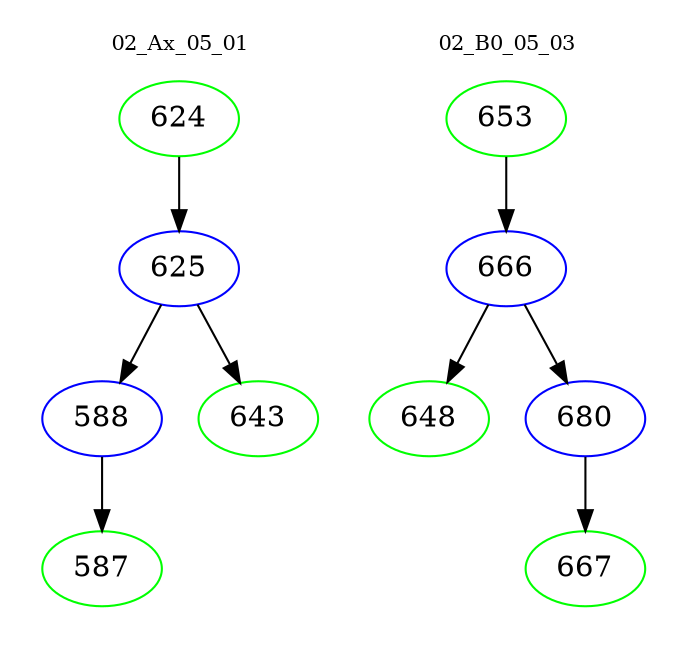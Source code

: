digraph{
subgraph cluster_0 {
color = white
label = "02_Ax_05_01";
fontsize=10;
T0_624 [label="624", color="green"]
T0_624 -> T0_625 [color="black"]
T0_625 [label="625", color="blue"]
T0_625 -> T0_588 [color="black"]
T0_588 [label="588", color="blue"]
T0_588 -> T0_587 [color="black"]
T0_587 [label="587", color="green"]
T0_625 -> T0_643 [color="black"]
T0_643 [label="643", color="green"]
}
subgraph cluster_1 {
color = white
label = "02_B0_05_03";
fontsize=10;
T1_653 [label="653", color="green"]
T1_653 -> T1_666 [color="black"]
T1_666 [label="666", color="blue"]
T1_666 -> T1_648 [color="black"]
T1_648 [label="648", color="green"]
T1_666 -> T1_680 [color="black"]
T1_680 [label="680", color="blue"]
T1_680 -> T1_667 [color="black"]
T1_667 [label="667", color="green"]
}
}
